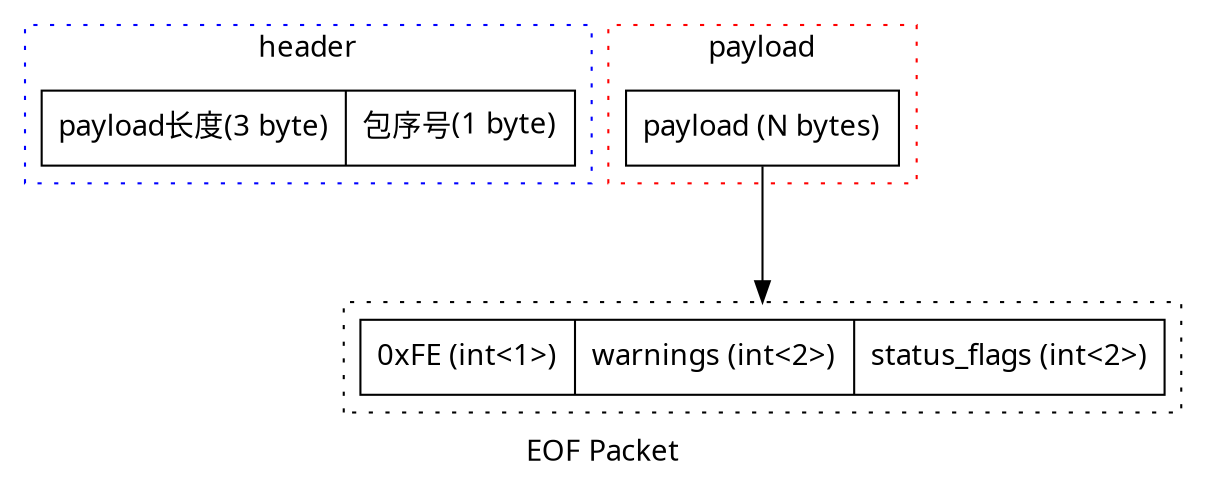 // mysql eof 包结构图
digraph G {
	//size ="3,3";
	clusterrank=local;
	compound =true;
	ratio=auto;
	graph [fontname="Microsoft YaHei"];
	node [fontname="Microsoft YaHei"];
	edge [fontname="Microsoft YaHei"];
	label="EOF Packet";

	{
		subgraph cluster_head {
			pkt [shape=record,label="payload长度(3 byte)| 包序号 (1 byte)"];
			color = blue;
			style=dotted;
			label="header";
		}
		subgraph cluster_data{
			data [shape=record, label="payload  (N bytes)"];
			style=dotted;
			label="payload";
			color=red;
		}
	}

	subgraph cluster_payload {
		style=dotted;
		compound = true;
		command[
			shape=record,
			label=" 0xFE (int\<1\>) |
				warnings (int\<2\>) |
				<f0> status_flags (int\<2\>)
				"
		];
		label="";
	}
	data->command[lhead=cluster_payload, minlen=2];
}